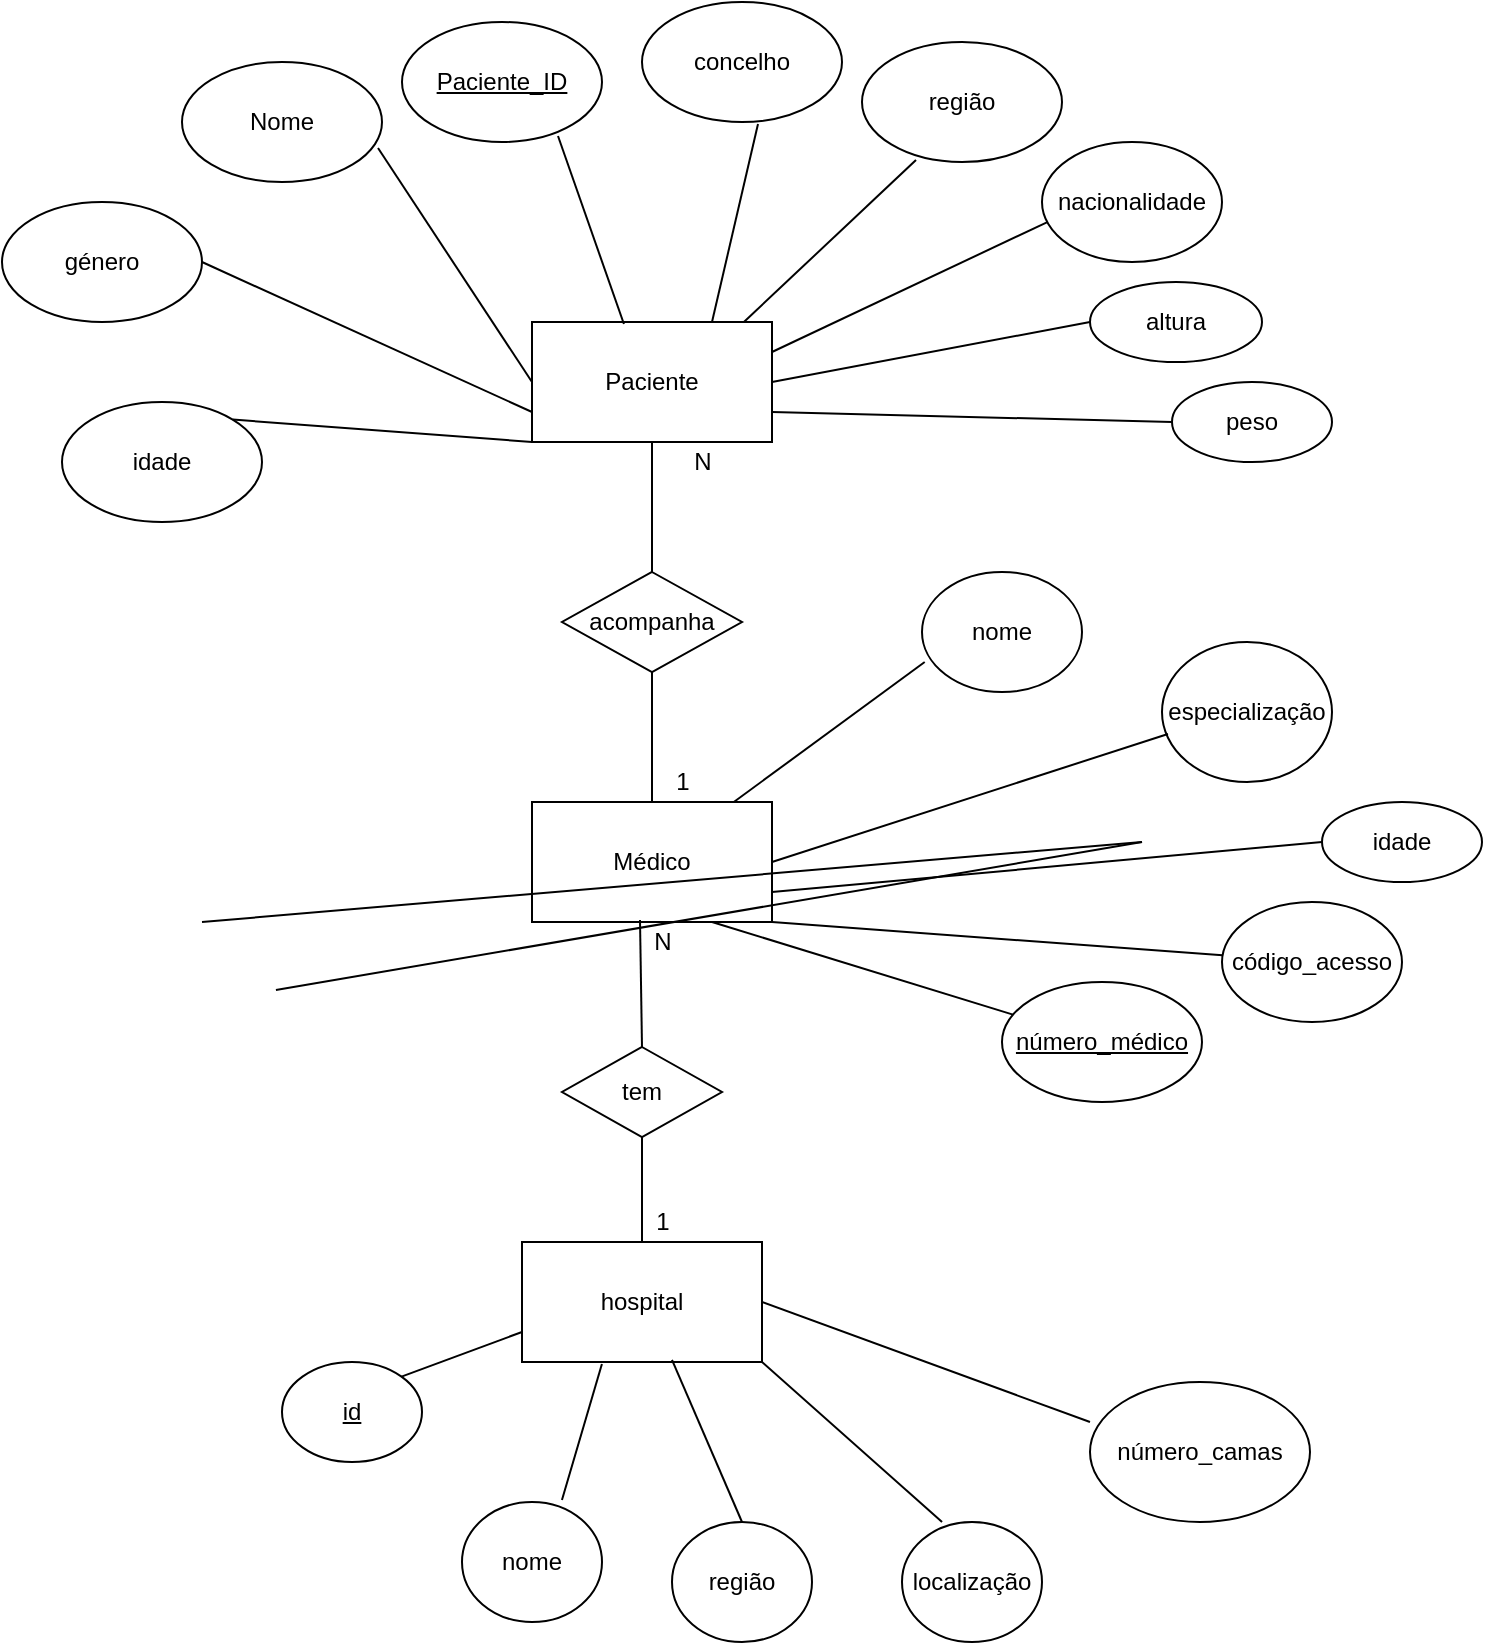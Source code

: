 <mxfile version="14.0.3" type="device"><diagram id="f--F8EsDBHSOKIHSR-84" name="Page-1"><mxGraphModel dx="2177" dy="806" grid="1" gridSize="10" guides="1" tooltips="1" connect="1" arrows="1" fold="1" page="1" pageScale="1" pageWidth="827" pageHeight="1169" math="0" shadow="0"><root><mxCell id="0"/><mxCell id="1" parent="0"/><mxCell id="Xb4EmeScTft-7IgKbN7Q-1" value="Paciente" style="rounded=0;whiteSpace=wrap;html=1;" parent="1" vertex="1"><mxGeometry x="85" y="170" width="120" height="60" as="geometry"/></mxCell><mxCell id="Xb4EmeScTft-7IgKbN7Q-2" value="&lt;u&gt;Paciente_ID&lt;/u&gt;" style="ellipse;whiteSpace=wrap;html=1;" parent="1" vertex="1"><mxGeometry x="20" y="20" width="100" height="60" as="geometry"/></mxCell><mxCell id="Xb4EmeScTft-7IgKbN7Q-3" value="" style="endArrow=none;html=1;entryX=0.78;entryY=0.95;entryDx=0;entryDy=0;exitX=0.383;exitY=0.017;exitDx=0;exitDy=0;entryPerimeter=0;exitPerimeter=0;" parent="1" source="Xb4EmeScTft-7IgKbN7Q-1" target="Xb4EmeScTft-7IgKbN7Q-2" edge="1"><mxGeometry width="50" height="50" relative="1" as="geometry"><mxPoint x="390" y="430" as="sourcePoint"/><mxPoint x="440" y="380" as="targetPoint"/><Array as="points"/></mxGeometry></mxCell><mxCell id="Xb4EmeScTft-7IgKbN7Q-8" value="Nome" style="ellipse;whiteSpace=wrap;html=1;" parent="1" vertex="1"><mxGeometry x="-90" y="40" width="100" height="60" as="geometry"/></mxCell><mxCell id="Xb4EmeScTft-7IgKbN7Q-9" value="idade" style="ellipse;whiteSpace=wrap;html=1;" parent="1" vertex="1"><mxGeometry x="-150" y="210" width="100" height="60" as="geometry"/></mxCell><mxCell id="Xb4EmeScTft-7IgKbN7Q-10" value="género" style="ellipse;whiteSpace=wrap;html=1;" parent="1" vertex="1"><mxGeometry x="-180" y="110" width="100" height="60" as="geometry"/></mxCell><mxCell id="Xb4EmeScTft-7IgKbN7Q-11" value="concelho" style="ellipse;whiteSpace=wrap;html=1;" parent="1" vertex="1"><mxGeometry x="140" y="10" width="100" height="60" as="geometry"/></mxCell><mxCell id="Xb4EmeScTft-7IgKbN7Q-12" value="região" style="ellipse;whiteSpace=wrap;html=1;" parent="1" vertex="1"><mxGeometry x="250" y="30" width="100" height="60" as="geometry"/></mxCell><mxCell id="Xb4EmeScTft-7IgKbN7Q-13" value="nacionalidade" style="ellipse;whiteSpace=wrap;html=1;" parent="1" vertex="1"><mxGeometry x="340" y="80" width="90" height="60" as="geometry"/></mxCell><mxCell id="Xb4EmeScTft-7IgKbN7Q-14" value="altura" style="ellipse;whiteSpace=wrap;html=1;" parent="1" vertex="1"><mxGeometry x="364" y="150" width="86" height="40" as="geometry"/></mxCell><mxCell id="Xb4EmeScTft-7IgKbN7Q-15" value="peso" style="ellipse;whiteSpace=wrap;html=1;" parent="1" vertex="1"><mxGeometry x="405" y="200" width="80" height="40" as="geometry"/></mxCell><mxCell id="Xb4EmeScTft-7IgKbN7Q-17" value="" style="endArrow=none;html=1;exitX=0.98;exitY=0.717;exitDx=0;exitDy=0;exitPerimeter=0;entryX=0;entryY=0.5;entryDx=0;entryDy=0;" parent="1" source="Xb4EmeScTft-7IgKbN7Q-8" target="Xb4EmeScTft-7IgKbN7Q-1" edge="1"><mxGeometry width="50" height="50" relative="1" as="geometry"><mxPoint x="390" y="430" as="sourcePoint"/><mxPoint x="440" y="380" as="targetPoint"/></mxGeometry></mxCell><mxCell id="Xb4EmeScTft-7IgKbN7Q-19" value="" style="endArrow=none;html=1;exitX=1;exitY=0.5;exitDx=0;exitDy=0;entryX=0;entryY=0.75;entryDx=0;entryDy=0;" parent="1" source="Xb4EmeScTft-7IgKbN7Q-10" target="Xb4EmeScTft-7IgKbN7Q-1" edge="1"><mxGeometry width="50" height="50" relative="1" as="geometry"><mxPoint x="40" y="190" as="sourcePoint"/><mxPoint x="150" y="195" as="targetPoint"/></mxGeometry></mxCell><mxCell id="Xb4EmeScTft-7IgKbN7Q-20" value="" style="endArrow=none;html=1;exitX=1;exitY=0;exitDx=0;exitDy=0;entryX=0;entryY=1;entryDx=0;entryDy=0;" parent="1" source="Xb4EmeScTft-7IgKbN7Q-9" target="Xb4EmeScTft-7IgKbN7Q-1" edge="1"><mxGeometry width="50" height="50" relative="1" as="geometry"><mxPoint x="-20" y="260" as="sourcePoint"/><mxPoint x="162" y="211.98" as="targetPoint"/></mxGeometry></mxCell><mxCell id="Xb4EmeScTft-7IgKbN7Q-21" value="" style="endArrow=none;html=1;exitX=0;exitY=0.5;exitDx=0;exitDy=0;entryX=1;entryY=0.75;entryDx=0;entryDy=0;" parent="1" source="Xb4EmeScTft-7IgKbN7Q-15" target="Xb4EmeScTft-7IgKbN7Q-1" edge="1"><mxGeometry width="50" height="50" relative="1" as="geometry"><mxPoint x="-10" y="270" as="sourcePoint"/><mxPoint x="172" y="221.98" as="targetPoint"/></mxGeometry></mxCell><mxCell id="Xb4EmeScTft-7IgKbN7Q-22" value="" style="endArrow=none;html=1;exitX=0;exitY=0.5;exitDx=0;exitDy=0;entryX=1;entryY=0.5;entryDx=0;entryDy=0;" parent="1" source="Xb4EmeScTft-7IgKbN7Q-14" target="Xb4EmeScTft-7IgKbN7Q-1" edge="1"><mxGeometry width="50" height="50" relative="1" as="geometry"><mxPoint y="280" as="sourcePoint"/><mxPoint x="182" y="231.98" as="targetPoint"/></mxGeometry></mxCell><mxCell id="Xb4EmeScTft-7IgKbN7Q-23" value="" style="endArrow=none;html=1;exitX=0.03;exitY=0.667;exitDx=0;exitDy=0;entryX=1;entryY=0.25;entryDx=0;entryDy=0;exitPerimeter=0;" parent="1" source="Xb4EmeScTft-7IgKbN7Q-13" target="Xb4EmeScTft-7IgKbN7Q-1" edge="1"><mxGeometry width="50" height="50" relative="1" as="geometry"><mxPoint x="10" y="290" as="sourcePoint"/><mxPoint x="192" y="241.98" as="targetPoint"/></mxGeometry></mxCell><mxCell id="Xb4EmeScTft-7IgKbN7Q-24" value="" style="endArrow=none;html=1;exitX=0.27;exitY=0.983;exitDx=0;exitDy=0;entryX=0.883;entryY=0;entryDx=0;entryDy=0;entryPerimeter=0;exitPerimeter=0;" parent="1" source="Xb4EmeScTft-7IgKbN7Q-12" target="Xb4EmeScTft-7IgKbN7Q-1" edge="1"><mxGeometry width="50" height="50" relative="1" as="geometry"><mxPoint x="20" y="300" as="sourcePoint"/><mxPoint x="202" y="251.98" as="targetPoint"/></mxGeometry></mxCell><mxCell id="Xb4EmeScTft-7IgKbN7Q-25" value="" style="endArrow=none;html=1;exitX=0.58;exitY=1.017;exitDx=0;exitDy=0;entryX=0.75;entryY=0;entryDx=0;entryDy=0;exitPerimeter=0;" parent="1" source="Xb4EmeScTft-7IgKbN7Q-11" target="Xb4EmeScTft-7IgKbN7Q-1" edge="1"><mxGeometry width="50" height="50" relative="1" as="geometry"><mxPoint x="30" y="310" as="sourcePoint"/><mxPoint x="212" y="261.98" as="targetPoint"/></mxGeometry></mxCell><mxCell id="Xb4EmeScTft-7IgKbN7Q-26" value="Médico" style="rounded=0;whiteSpace=wrap;html=1;" parent="1" vertex="1"><mxGeometry x="85" y="410" width="120" height="60" as="geometry"/></mxCell><mxCell id="Xb4EmeScTft-7IgKbN7Q-27" value="&lt;u&gt;número_médico&lt;/u&gt;" style="ellipse;whiteSpace=wrap;html=1;" parent="1" vertex="1"><mxGeometry x="320" y="500" width="100" height="60" as="geometry"/></mxCell><mxCell id="Xb4EmeScTft-7IgKbN7Q-28" value="código_acesso" style="ellipse;whiteSpace=wrap;html=1;" parent="1" vertex="1"><mxGeometry x="430" y="460" width="90" height="60" as="geometry"/></mxCell><mxCell id="Xb4EmeScTft-7IgKbN7Q-29" value="nome&lt;span style=&quot;color: rgba(0 , 0 , 0 , 0) ; font-family: monospace ; font-size: 0px&quot;&gt;%3CmxGraphModel%3E%3Croot%3E%3CmxCell%20id%3D%220%22%2F%3E%3CmxCell%20id%3D%221%22%20parent%3D%220%22%2F%3E%3CmxCell%20id%3D%222%22%20value%3D%22c%C3%B3digo_acesso%22%20style%3D%22ellipse%3BwhiteSpace%3Dwrap%3Bhtml%3D1%3B%22%20vertex%3D%221%22%20parent%3D%221%22%3E%3CmxGeometry%20x%3D%22150%22%20y%3D%22570%22%20width%3D%22120%22%20height%3D%2280%22%20as%3D%22geometry%22%2F%3E%3C%2FmxCell%3E%3C%2Froot%3E%3C%2FmxGraphModel%3E&lt;/span&gt;" style="ellipse;whiteSpace=wrap;html=1;" parent="1" vertex="1"><mxGeometry x="280" y="295" width="80" height="60" as="geometry"/></mxCell><mxCell id="Xb4EmeScTft-7IgKbN7Q-30" value="idade" style="ellipse;whiteSpace=wrap;html=1;" parent="1" vertex="1"><mxGeometry x="480" y="410" width="80" height="40" as="geometry"/></mxCell><mxCell id="Xb4EmeScTft-7IgKbN7Q-31" value="especialização" style="ellipse;whiteSpace=wrap;html=1;" parent="1" vertex="1"><mxGeometry x="400" y="330" width="85" height="70" as="geometry"/></mxCell><mxCell id="Xb4EmeScTft-7IgKbN7Q-32" value="" style="endArrow=none;html=1;entryX=0.75;entryY=1;entryDx=0;entryDy=0;" parent="1" source="Xb4EmeScTft-7IgKbN7Q-27" target="Xb4EmeScTft-7IgKbN7Q-26" edge="1"><mxGeometry width="50" height="50" relative="1" as="geometry"><mxPoint x="390" y="530" as="sourcePoint"/><mxPoint x="440" y="480" as="targetPoint"/></mxGeometry></mxCell><mxCell id="Xb4EmeScTft-7IgKbN7Q-33" value="" style="endArrow=none;html=1;entryX=1;entryY=1;entryDx=0;entryDy=0;" parent="1" source="Xb4EmeScTft-7IgKbN7Q-28" target="Xb4EmeScTft-7IgKbN7Q-26" edge="1"><mxGeometry width="50" height="50" relative="1" as="geometry"><mxPoint x="244.96" y="496" as="sourcePoint"/><mxPoint x="330" y="530" as="targetPoint"/></mxGeometry></mxCell><mxCell id="Xb4EmeScTft-7IgKbN7Q-34" value="" style="endArrow=none;html=1;entryX=1;entryY=0.75;entryDx=0;entryDy=0;exitX=0;exitY=0.5;exitDx=0;exitDy=0;" parent="1" source="Xb4EmeScTft-7IgKbN7Q-30" target="Xb4EmeScTft-7IgKbN7Q-26" edge="1"><mxGeometry width="50" height="50" relative="1" as="geometry"><mxPoint x="254.96" y="506" as="sourcePoint"/><mxPoint x="340" y="540" as="targetPoint"/><Array as="points"/></mxGeometry></mxCell><mxCell id="Xb4EmeScTft-7IgKbN7Q-35" value="" style="endArrow=none;html=1;entryX=0.035;entryY=0.657;entryDx=0;entryDy=0;exitX=1;exitY=0.5;exitDx=0;exitDy=0;entryPerimeter=0;" parent="1" source="Xb4EmeScTft-7IgKbN7Q-26" target="Xb4EmeScTft-7IgKbN7Q-31" edge="1"><mxGeometry width="50" height="50" relative="1" as="geometry"><mxPoint x="264.96" y="516" as="sourcePoint"/><mxPoint x="350" y="550" as="targetPoint"/></mxGeometry></mxCell><mxCell id="Xb4EmeScTft-7IgKbN7Q-36" value="" style="endArrow=none;html=1;entryX=0.017;entryY=0.75;entryDx=0;entryDy=0;entryPerimeter=0;" parent="1" source="Xb4EmeScTft-7IgKbN7Q-26" target="Xb4EmeScTft-7IgKbN7Q-29" edge="1"><mxGeometry width="50" height="50" relative="1" as="geometry"><mxPoint x="274.96" y="526" as="sourcePoint"/><mxPoint x="360" y="560" as="targetPoint"/></mxGeometry></mxCell><mxCell id="Xb4EmeScTft-7IgKbN7Q-38" value="N" style="text;html=1;align=center;verticalAlign=middle;resizable=0;points=[];autosize=1;" parent="1" vertex="1"><mxGeometry x="160" y="230" width="20" height="20" as="geometry"/></mxCell><mxCell id="Xb4EmeScTft-7IgKbN7Q-39" value="1" style="text;html=1;align=center;verticalAlign=middle;resizable=0;points=[];autosize=1;" parent="1" vertex="1"><mxGeometry x="150" y="390" width="20" height="20" as="geometry"/></mxCell><mxCell id="Xb4EmeScTft-7IgKbN7Q-41" value="acompanha" style="rhombus;whiteSpace=wrap;html=1;" parent="1" vertex="1"><mxGeometry x="100" y="295" width="90" height="50" as="geometry"/></mxCell><mxCell id="Xb4EmeScTft-7IgKbN7Q-43" value="" style="endArrow=none;html=1;exitX=0.5;exitY=0;exitDx=0;exitDy=0;entryX=0.5;entryY=1;entryDx=0;entryDy=0;" parent="1" source="Xb4EmeScTft-7IgKbN7Q-26" target="Xb4EmeScTft-7IgKbN7Q-41" edge="1"><mxGeometry width="50" height="50" relative="1" as="geometry"><mxPoint x="390" y="430" as="sourcePoint"/><mxPoint x="440" y="380" as="targetPoint"/></mxGeometry></mxCell><mxCell id="Xb4EmeScTft-7IgKbN7Q-44" value="hospital" style="rounded=0;whiteSpace=wrap;html=1;" parent="1" vertex="1"><mxGeometry x="80" y="630" width="120" height="60" as="geometry"/></mxCell><mxCell id="Xb4EmeScTft-7IgKbN7Q-45" value="&lt;u&gt;id&lt;/u&gt;" style="ellipse;whiteSpace=wrap;html=1;" parent="1" vertex="1"><mxGeometry x="-40" y="690" width="70" height="50" as="geometry"/></mxCell><mxCell id="Xb4EmeScTft-7IgKbN7Q-46" value="nome" style="ellipse;whiteSpace=wrap;html=1;" parent="1" vertex="1"><mxGeometry x="50" y="760" width="70" height="60" as="geometry"/></mxCell><mxCell id="Xb4EmeScTft-7IgKbN7Q-47" value="localização" style="ellipse;whiteSpace=wrap;html=1;" parent="1" vertex="1"><mxGeometry x="270" y="770" width="70" height="60" as="geometry"/></mxCell><mxCell id="Xb4EmeScTft-7IgKbN7Q-48" value="região" style="ellipse;whiteSpace=wrap;html=1;" parent="1" vertex="1"><mxGeometry x="155" y="770" width="70" height="60" as="geometry"/></mxCell><mxCell id="Xb4EmeScTft-7IgKbN7Q-49" value="número_camas" style="ellipse;whiteSpace=wrap;html=1;" parent="1" vertex="1"><mxGeometry x="364" y="700" width="110" height="70" as="geometry"/></mxCell><mxCell id="Xb4EmeScTft-7IgKbN7Q-50" value="" style="endArrow=none;html=1;exitX=1;exitY=0;exitDx=0;exitDy=0;entryX=0;entryY=0.75;entryDx=0;entryDy=0;" parent="1" source="Xb4EmeScTft-7IgKbN7Q-45" target="Xb4EmeScTft-7IgKbN7Q-44" edge="1"><mxGeometry width="50" height="50" relative="1" as="geometry"><mxPoint x="390" y="730" as="sourcePoint"/><mxPoint x="440" y="680" as="targetPoint"/></mxGeometry></mxCell><mxCell id="Xb4EmeScTft-7IgKbN7Q-51" value="" style="endArrow=none;html=1;exitX=0.714;exitY=-0.017;exitDx=0;exitDy=0;exitPerimeter=0;entryX=0.333;entryY=1.017;entryDx=0;entryDy=0;entryPerimeter=0;" parent="1" source="Xb4EmeScTft-7IgKbN7Q-46" target="Xb4EmeScTft-7IgKbN7Q-44" edge="1"><mxGeometry width="50" height="50" relative="1" as="geometry"><mxPoint x="390" y="730" as="sourcePoint"/><mxPoint x="440" y="680" as="targetPoint"/></mxGeometry></mxCell><mxCell id="Xb4EmeScTft-7IgKbN7Q-52" value="" style="endArrow=none;html=1;exitX=0.5;exitY=0;exitDx=0;exitDy=0;entryX=0.625;entryY=0.983;entryDx=0;entryDy=0;entryPerimeter=0;" parent="1" source="Xb4EmeScTft-7IgKbN7Q-48" target="Xb4EmeScTft-7IgKbN7Q-44" edge="1"><mxGeometry width="50" height="50" relative="1" as="geometry"><mxPoint x="390" y="730" as="sourcePoint"/><mxPoint x="440" y="680" as="targetPoint"/></mxGeometry></mxCell><mxCell id="Xb4EmeScTft-7IgKbN7Q-53" value="" style="endArrow=none;html=1;exitX=0.286;exitY=0;exitDx=0;exitDy=0;exitPerimeter=0;entryX=1;entryY=1;entryDx=0;entryDy=0;" parent="1" source="Xb4EmeScTft-7IgKbN7Q-47" target="Xb4EmeScTft-7IgKbN7Q-44" edge="1"><mxGeometry width="50" height="50" relative="1" as="geometry"><mxPoint x="390" y="730" as="sourcePoint"/><mxPoint x="440" y="680" as="targetPoint"/></mxGeometry></mxCell><mxCell id="Xb4EmeScTft-7IgKbN7Q-54" value="" style="endArrow=none;html=1;entryX=1;entryY=0.5;entryDx=0;entryDy=0;exitX=0;exitY=0.286;exitDx=0;exitDy=0;exitPerimeter=0;" parent="1" source="Xb4EmeScTft-7IgKbN7Q-49" target="Xb4EmeScTft-7IgKbN7Q-44" edge="1"><mxGeometry width="50" height="50" relative="1" as="geometry"><mxPoint x="390" y="730" as="sourcePoint"/><mxPoint x="440" y="680" as="targetPoint"/></mxGeometry></mxCell><mxCell id="Xb4EmeScTft-7IgKbN7Q-55" value="tem" style="rhombus;whiteSpace=wrap;html=1;" parent="1" vertex="1"><mxGeometry x="100" y="532.5" width="80" height="45" as="geometry"/></mxCell><mxCell id="Xb4EmeScTft-7IgKbN7Q-56" value="" style="endArrow=none;html=1;exitX=0.5;exitY=0;exitDx=0;exitDy=0;entryX=0.5;entryY=1;entryDx=0;entryDy=0;" parent="1" source="Xb4EmeScTft-7IgKbN7Q-44" target="Xb4EmeScTft-7IgKbN7Q-55" edge="1"><mxGeometry width="50" height="50" relative="1" as="geometry"><mxPoint x="390" y="430" as="sourcePoint"/><mxPoint x="440" y="380" as="targetPoint"/></mxGeometry></mxCell><mxCell id="Xb4EmeScTft-7IgKbN7Q-57" value="" style="endArrow=none;html=1;exitX=0.5;exitY=0;exitDx=0;exitDy=0;entryX=0.45;entryY=0.983;entryDx=0;entryDy=0;entryPerimeter=0;" parent="1" source="Xb4EmeScTft-7IgKbN7Q-55" target="Xb4EmeScTft-7IgKbN7Q-26" edge="1"><mxGeometry width="50" height="50" relative="1" as="geometry"><mxPoint x="390" y="430" as="sourcePoint"/><mxPoint x="440" y="380" as="targetPoint"/></mxGeometry></mxCell><mxCell id="Xb4EmeScTft-7IgKbN7Q-58" value="1" style="text;html=1;align=center;verticalAlign=middle;resizable=0;points=[];autosize=1;" parent="1" vertex="1"><mxGeometry x="140" y="610" width="20" height="20" as="geometry"/></mxCell><mxCell id="Xb4EmeScTft-7IgKbN7Q-59" value="N" style="text;html=1;align=center;verticalAlign=middle;resizable=0;points=[];autosize=1;" parent="1" vertex="1"><mxGeometry x="140" y="470" width="20" height="20" as="geometry"/></mxCell><mxCell id="Xb4EmeScTft-7IgKbN7Q-69" value="" style="endArrow=none;html=1;exitX=0.711;exitY=0.045;exitDx=0;exitDy=0;exitPerimeter=0;entryX=0;entryY=0.5;entryDx=0;entryDy=0;" parent="1" source="Xb4EmeScTft-7IgKbN7Q-67" edge="1"><mxGeometry width="50" height="50" relative="1" as="geometry"><mxPoint x="390" y="430" as="sourcePoint"/><mxPoint x="-80" y="470" as="targetPoint"/></mxGeometry></mxCell><mxCell id="Xb4EmeScTft-7IgKbN7Q-70" value="" style="endArrow=none;html=1;exitX=0.5;exitY=0;exitDx=0;exitDy=0;entryX=0.308;entryY=1.067;entryDx=0;entryDy=0;entryPerimeter=0;" parent="1" source="Xb4EmeScTft-7IgKbN7Q-68" edge="1"><mxGeometry width="50" height="50" relative="1" as="geometry"><mxPoint x="390" y="430" as="sourcePoint"/><mxPoint x="-43.04" y="504.02" as="targetPoint"/></mxGeometry></mxCell><mxCell id="HUjxDUlqtAKOcTwyS0F9-3" value="" style="endArrow=none;html=1;exitX=0.5;exitY=0;exitDx=0;exitDy=0;entryX=0.5;entryY=1;entryDx=0;entryDy=0;" edge="1" parent="1" source="Xb4EmeScTft-7IgKbN7Q-41" target="Xb4EmeScTft-7IgKbN7Q-1"><mxGeometry width="50" height="50" relative="1" as="geometry"><mxPoint x="155" y="305" as="sourcePoint"/><mxPoint x="161.04" y="241.98" as="targetPoint"/></mxGeometry></mxCell></root></mxGraphModel></diagram></mxfile>